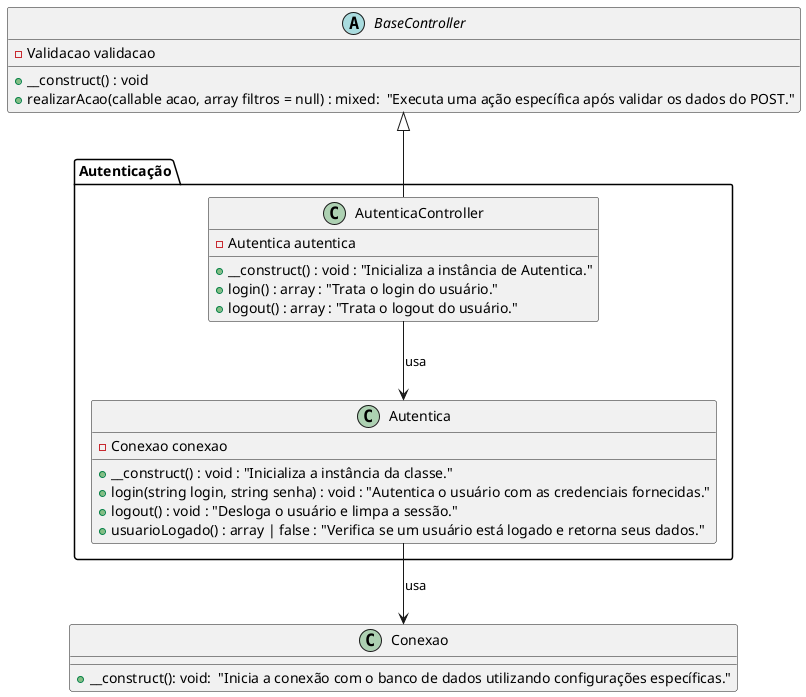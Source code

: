 @startuml Autenticação

abstract class BaseController {
    -Validacao validacao
    +__construct() : void
    +realizarAcao(callable acao, array filtros = null) : mixed:  "Executa uma ação específica após validar os dados do POST."
}

class Conexao {
    +__construct(): void:  "Inicia a conexão com o banco de dados utilizando configurações específicas."
}

package "Autenticação" {
    class AutenticaController {
        -Autentica autentica
        +__construct() : void : "Inicializa a instância de Autentica."
        +login() : array : "Trata o login do usuário."
        +logout() : array : "Trata o logout do usuário."
    }

    class Autentica {
        -Conexao conexao
        +__construct() : void : "Inicializa a instância da classe."
        +login(string login, string senha) : void : "Autentica o usuário com as credenciais fornecidas."
        +logout() : void : "Desloga o usuário e limpa a sessão."
        +usuarioLogado() : array | false : "Verifica se um usuário está logado e retorna seus dados."
    }

    BaseController <|-- AutenticaController
    AutenticaController --> Autentica : usa
    Autentica --> Conexao: usa 
}
@enduml